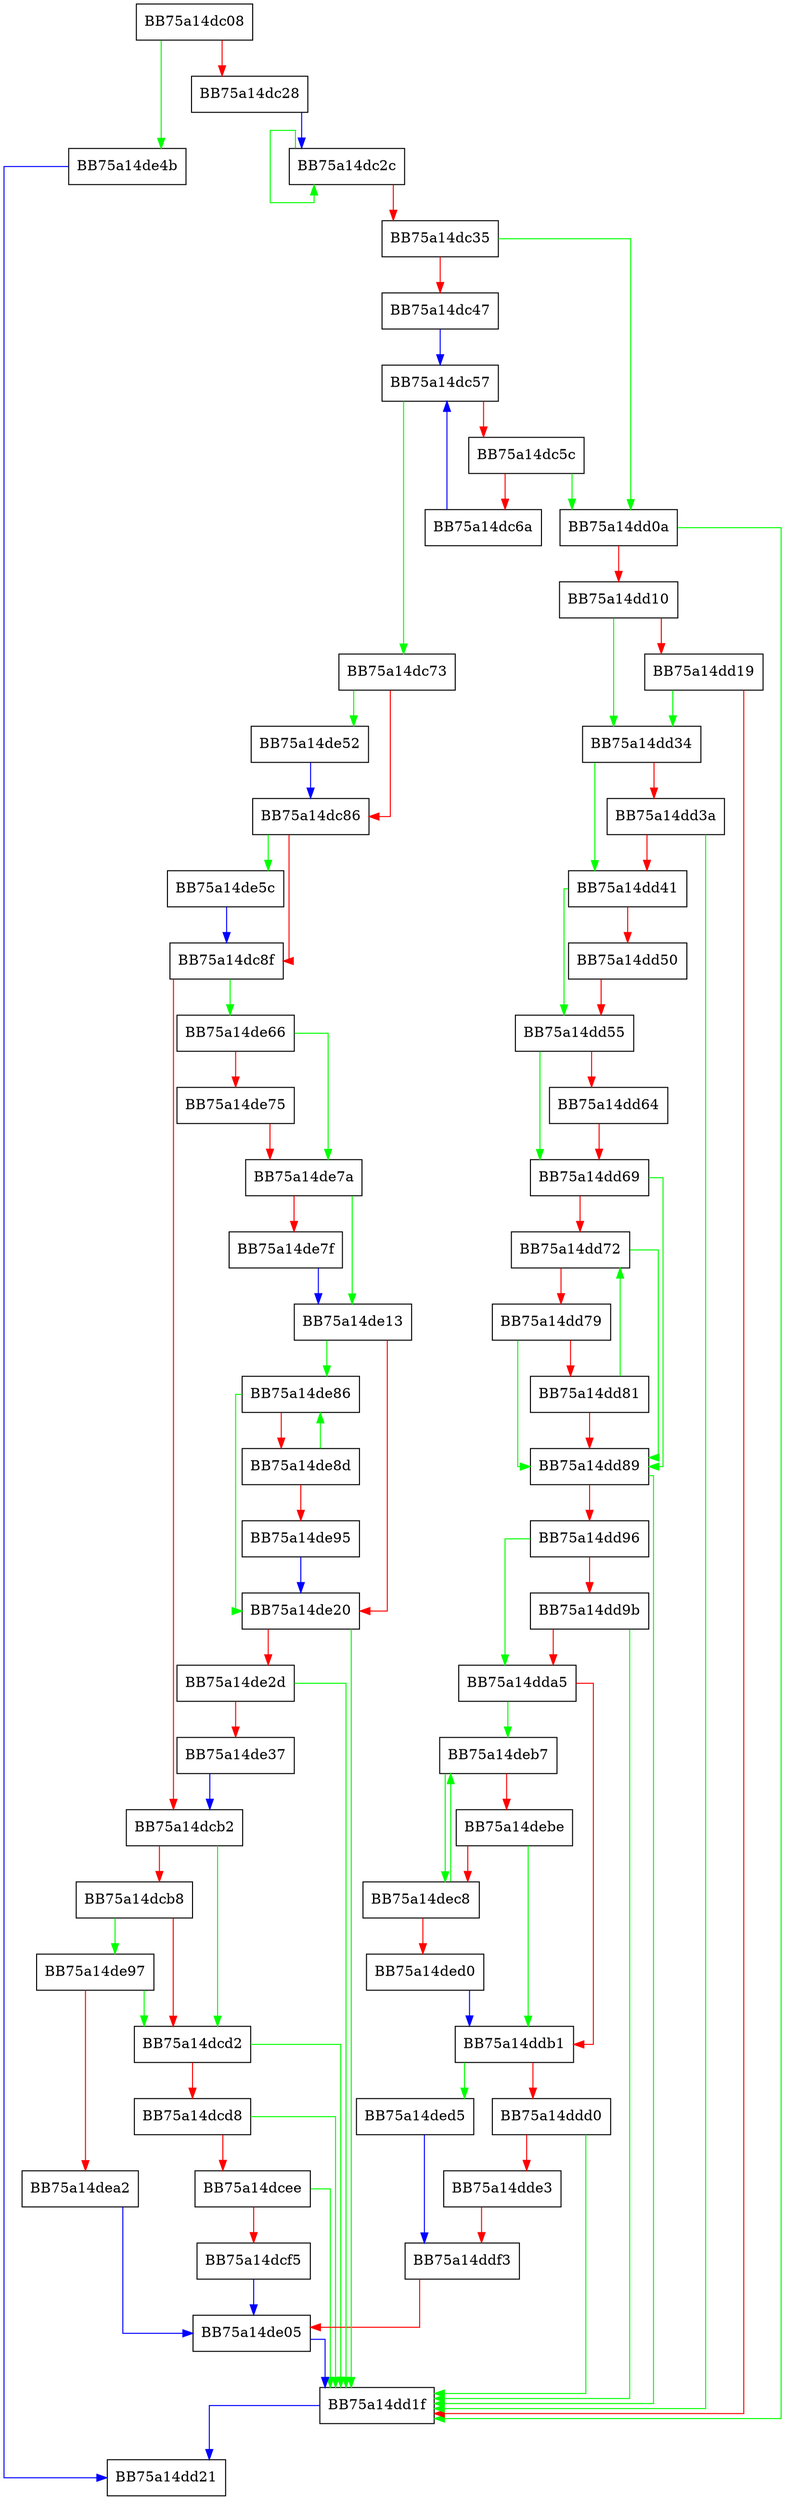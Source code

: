 digraph isNamedPipe {
  node [shape="box"];
  graph [splines=ortho];
  BB75a14dc08 -> BB75a14de4b [color="green"];
  BB75a14dc08 -> BB75a14dc28 [color="red"];
  BB75a14dc28 -> BB75a14dc2c [color="blue"];
  BB75a14dc2c -> BB75a14dc2c [color="green"];
  BB75a14dc2c -> BB75a14dc35 [color="red"];
  BB75a14dc35 -> BB75a14dd0a [color="green"];
  BB75a14dc35 -> BB75a14dc47 [color="red"];
  BB75a14dc47 -> BB75a14dc57 [color="blue"];
  BB75a14dc57 -> BB75a14dc73 [color="green"];
  BB75a14dc57 -> BB75a14dc5c [color="red"];
  BB75a14dc5c -> BB75a14dd0a [color="green"];
  BB75a14dc5c -> BB75a14dc6a [color="red"];
  BB75a14dc6a -> BB75a14dc57 [color="blue"];
  BB75a14dc73 -> BB75a14de52 [color="green"];
  BB75a14dc73 -> BB75a14dc86 [color="red"];
  BB75a14dc86 -> BB75a14de5c [color="green"];
  BB75a14dc86 -> BB75a14dc8f [color="red"];
  BB75a14dc8f -> BB75a14de66 [color="green"];
  BB75a14dc8f -> BB75a14dcb2 [color="red"];
  BB75a14dcb2 -> BB75a14dcd2 [color="green"];
  BB75a14dcb2 -> BB75a14dcb8 [color="red"];
  BB75a14dcb8 -> BB75a14de97 [color="green"];
  BB75a14dcb8 -> BB75a14dcd2 [color="red"];
  BB75a14dcd2 -> BB75a14dd1f [color="green"];
  BB75a14dcd2 -> BB75a14dcd8 [color="red"];
  BB75a14dcd8 -> BB75a14dd1f [color="green"];
  BB75a14dcd8 -> BB75a14dcee [color="red"];
  BB75a14dcee -> BB75a14dd1f [color="green"];
  BB75a14dcee -> BB75a14dcf5 [color="red"];
  BB75a14dcf5 -> BB75a14de05 [color="blue"];
  BB75a14dd0a -> BB75a14dd1f [color="green"];
  BB75a14dd0a -> BB75a14dd10 [color="red"];
  BB75a14dd10 -> BB75a14dd34 [color="green"];
  BB75a14dd10 -> BB75a14dd19 [color="red"];
  BB75a14dd19 -> BB75a14dd34 [color="green"];
  BB75a14dd19 -> BB75a14dd1f [color="red"];
  BB75a14dd1f -> BB75a14dd21 [color="blue"];
  BB75a14dd34 -> BB75a14dd41 [color="green"];
  BB75a14dd34 -> BB75a14dd3a [color="red"];
  BB75a14dd3a -> BB75a14dd1f [color="green"];
  BB75a14dd3a -> BB75a14dd41 [color="red"];
  BB75a14dd41 -> BB75a14dd55 [color="green"];
  BB75a14dd41 -> BB75a14dd50 [color="red"];
  BB75a14dd50 -> BB75a14dd55 [color="red"];
  BB75a14dd55 -> BB75a14dd69 [color="green"];
  BB75a14dd55 -> BB75a14dd64 [color="red"];
  BB75a14dd64 -> BB75a14dd69 [color="red"];
  BB75a14dd69 -> BB75a14dd89 [color="green"];
  BB75a14dd69 -> BB75a14dd72 [color="red"];
  BB75a14dd72 -> BB75a14dd89 [color="green"];
  BB75a14dd72 -> BB75a14dd79 [color="red"];
  BB75a14dd79 -> BB75a14dd89 [color="green"];
  BB75a14dd79 -> BB75a14dd81 [color="red"];
  BB75a14dd81 -> BB75a14dd72 [color="green"];
  BB75a14dd81 -> BB75a14dd89 [color="red"];
  BB75a14dd89 -> BB75a14dd1f [color="green"];
  BB75a14dd89 -> BB75a14dd96 [color="red"];
  BB75a14dd96 -> BB75a14dda5 [color="green"];
  BB75a14dd96 -> BB75a14dd9b [color="red"];
  BB75a14dd9b -> BB75a14dd1f [color="green"];
  BB75a14dd9b -> BB75a14dda5 [color="red"];
  BB75a14dda5 -> BB75a14deb7 [color="green"];
  BB75a14dda5 -> BB75a14ddb1 [color="red"];
  BB75a14ddb1 -> BB75a14ded5 [color="green"];
  BB75a14ddb1 -> BB75a14ddd0 [color="red"];
  BB75a14ddd0 -> BB75a14dd1f [color="green"];
  BB75a14ddd0 -> BB75a14dde3 [color="red"];
  BB75a14dde3 -> BB75a14ddf3 [color="red"];
  BB75a14ddf3 -> BB75a14de05 [color="red"];
  BB75a14de05 -> BB75a14dd1f [color="blue"];
  BB75a14de13 -> BB75a14de86 [color="green"];
  BB75a14de13 -> BB75a14de20 [color="red"];
  BB75a14de20 -> BB75a14dd1f [color="green"];
  BB75a14de20 -> BB75a14de2d [color="red"];
  BB75a14de2d -> BB75a14dd1f [color="green"];
  BB75a14de2d -> BB75a14de37 [color="red"];
  BB75a14de37 -> BB75a14dcb2 [color="blue"];
  BB75a14de4b -> BB75a14dd21 [color="blue"];
  BB75a14de52 -> BB75a14dc86 [color="blue"];
  BB75a14de5c -> BB75a14dc8f [color="blue"];
  BB75a14de66 -> BB75a14de7a [color="green"];
  BB75a14de66 -> BB75a14de75 [color="red"];
  BB75a14de75 -> BB75a14de7a [color="red"];
  BB75a14de7a -> BB75a14de13 [color="green"];
  BB75a14de7a -> BB75a14de7f [color="red"];
  BB75a14de7f -> BB75a14de13 [color="blue"];
  BB75a14de86 -> BB75a14de20 [color="green"];
  BB75a14de86 -> BB75a14de8d [color="red"];
  BB75a14de8d -> BB75a14de86 [color="green"];
  BB75a14de8d -> BB75a14de95 [color="red"];
  BB75a14de95 -> BB75a14de20 [color="blue"];
  BB75a14de97 -> BB75a14dcd2 [color="green"];
  BB75a14de97 -> BB75a14dea2 [color="red"];
  BB75a14dea2 -> BB75a14de05 [color="blue"];
  BB75a14deb7 -> BB75a14dec8 [color="green"];
  BB75a14deb7 -> BB75a14debe [color="red"];
  BB75a14debe -> BB75a14ddb1 [color="green"];
  BB75a14debe -> BB75a14dec8 [color="red"];
  BB75a14dec8 -> BB75a14deb7 [color="green"];
  BB75a14dec8 -> BB75a14ded0 [color="red"];
  BB75a14ded0 -> BB75a14ddb1 [color="blue"];
  BB75a14ded5 -> BB75a14ddf3 [color="blue"];
}